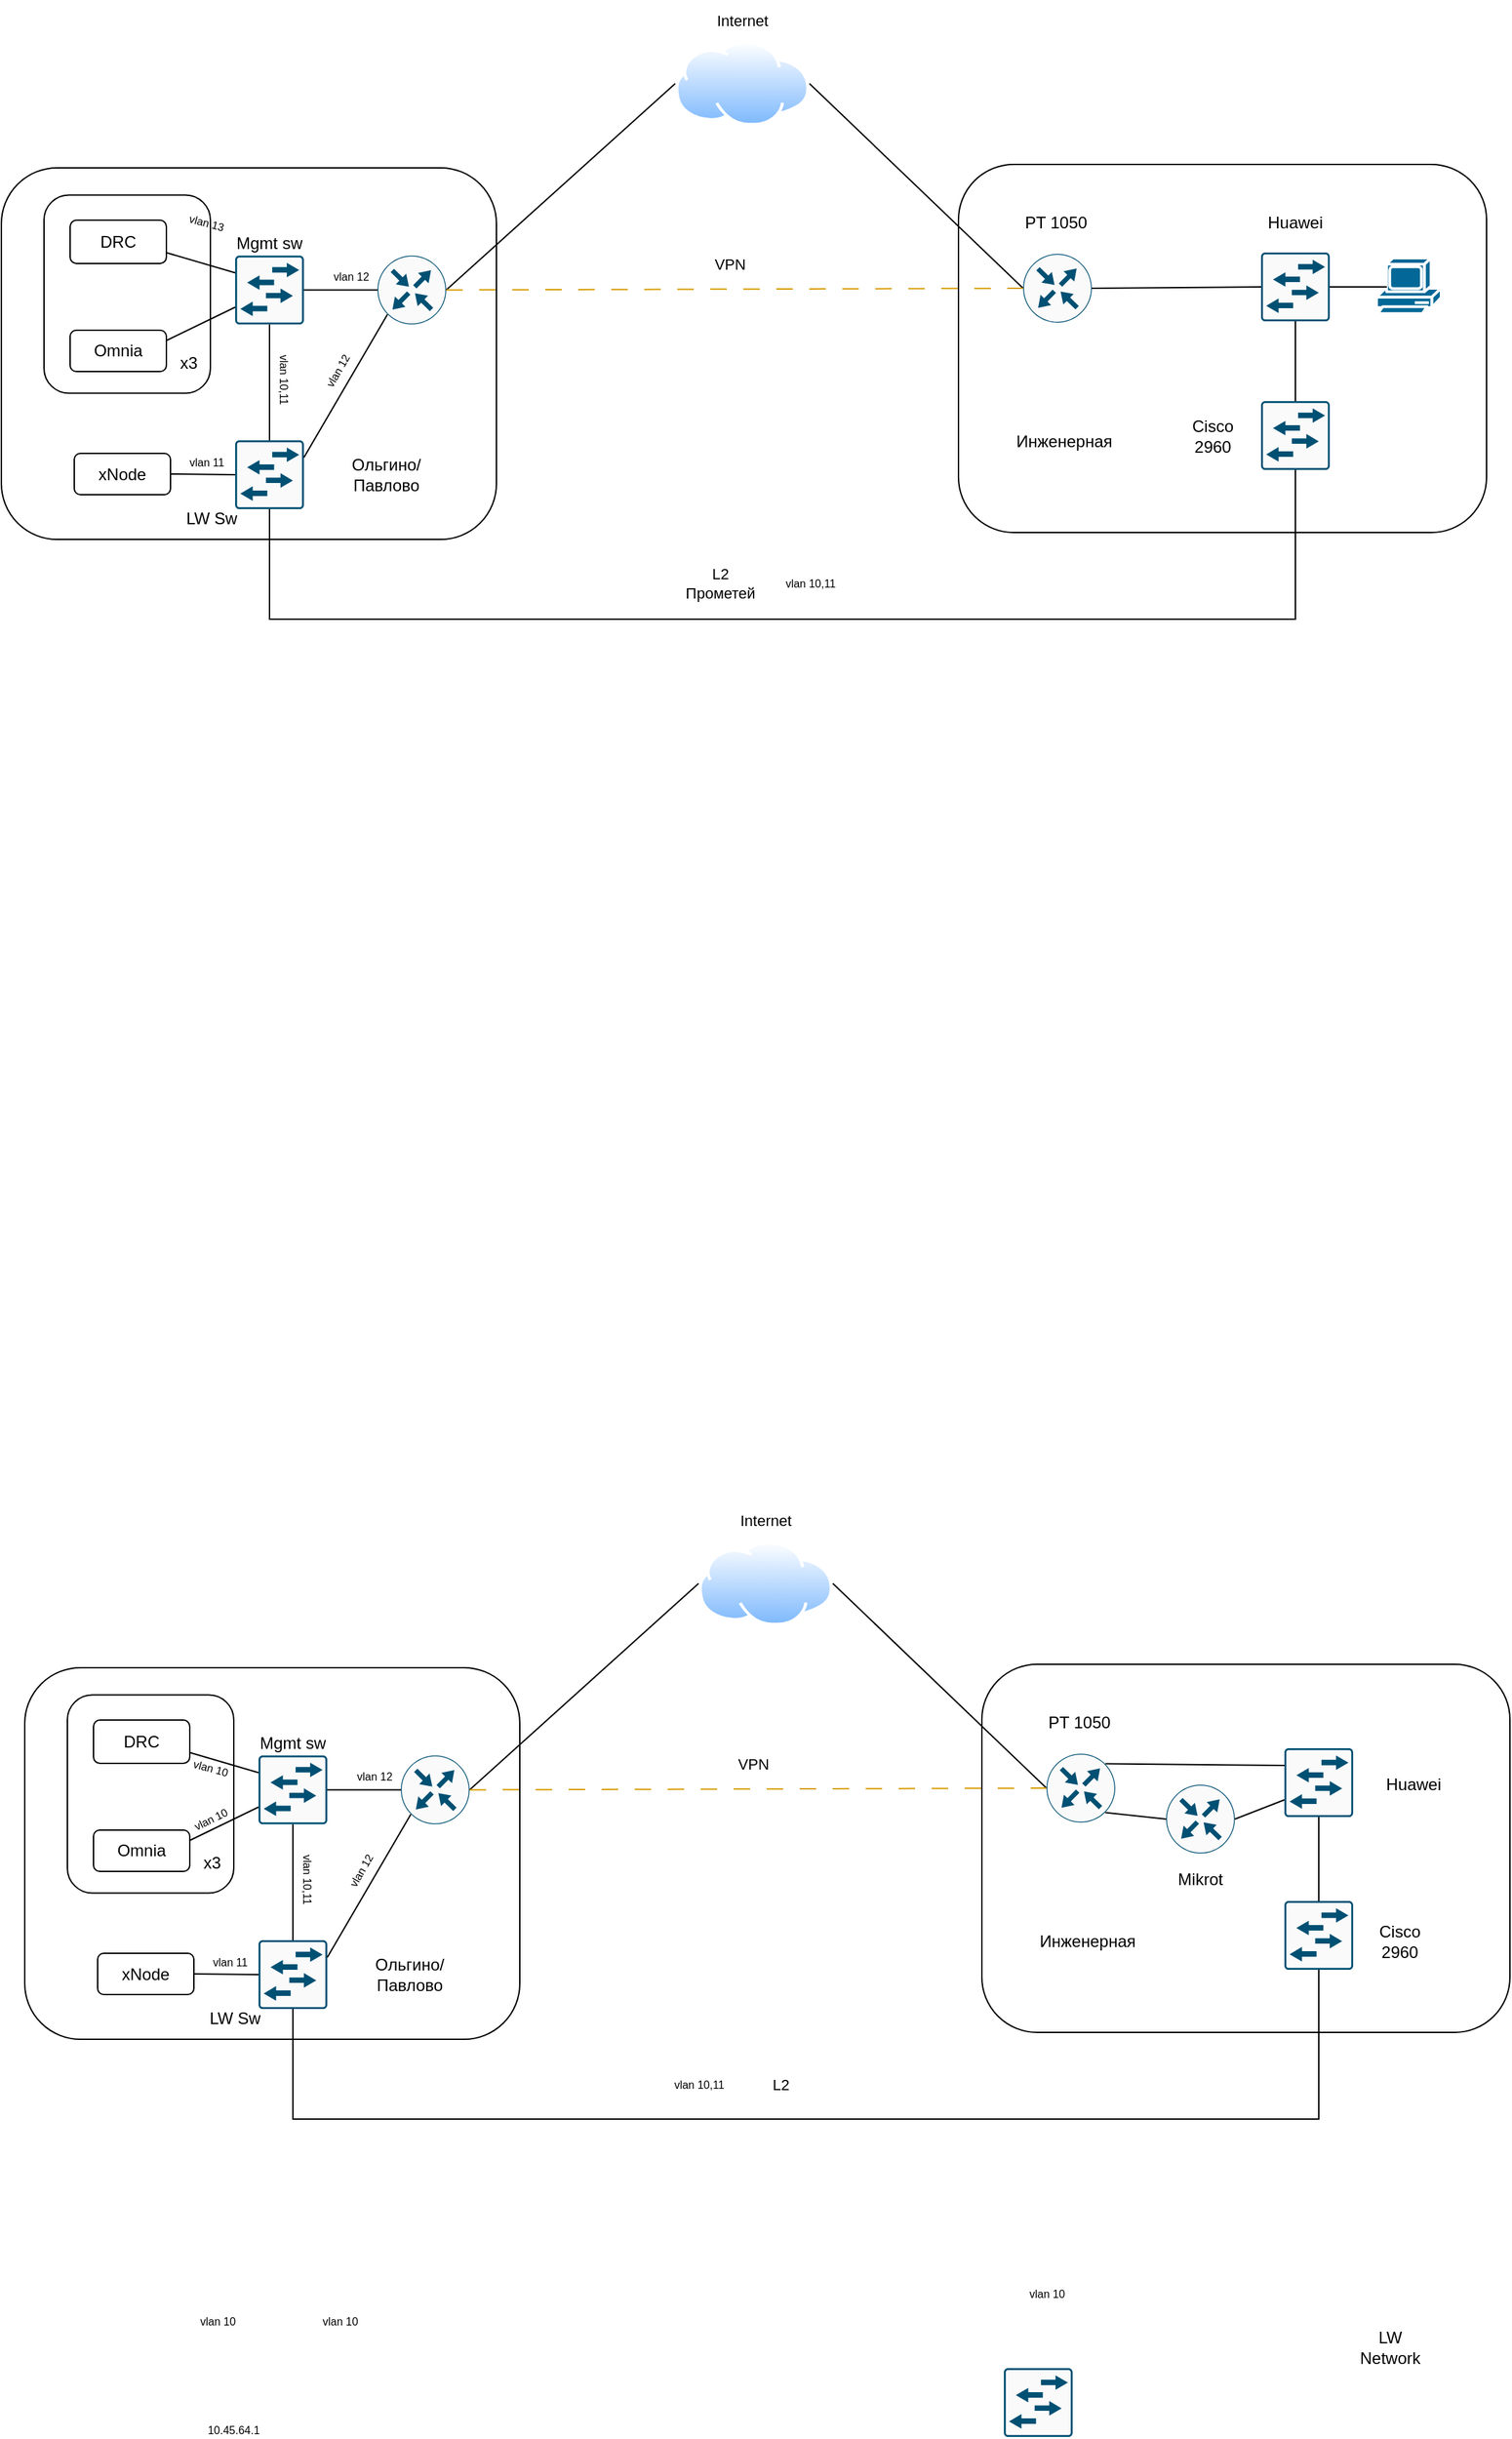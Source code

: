 <mxfile version="28.1.0" pages="2">
  <diagram name="Страница — 1" id="BDMmKNMVQ6On5iuS-EOb">
    <mxGraphModel dx="1722" dy="954" grid="1" gridSize="10" guides="1" tooltips="1" connect="1" arrows="1" fold="1" page="1" pageScale="1" pageWidth="827" pageHeight="1169" math="0" shadow="0">
      <root>
        <mxCell id="0" />
        <mxCell id="1" parent="0" />
        <mxCell id="mi2LoP6UA7UgKNXL9F8Z-22" value="" style="rounded=1;whiteSpace=wrap;html=1;" parent="1" vertex="1">
          <mxGeometry x="90" y="162" width="360" height="270" as="geometry" />
        </mxCell>
        <mxCell id="mi2LoP6UA7UgKNXL9F8Z-13" value="" style="rounded=1;whiteSpace=wrap;html=1;" parent="1" vertex="1">
          <mxGeometry x="121" y="181.75" width="121" height="144" as="geometry" />
        </mxCell>
        <mxCell id="mi2LoP6UA7UgKNXL9F8Z-1" value="" style="sketch=0;points=[[0.5,0,0],[1,0.5,0],[0.5,1,0],[0,0.5,0],[0.145,0.145,0],[0.856,0.145,0],[0.855,0.856,0],[0.145,0.855,0]];verticalLabelPosition=bottom;html=1;verticalAlign=top;aspect=fixed;align=center;pointerEvents=1;shape=mxgraph.cisco19.rect;prIcon=router;fillColor=#FAFAFA;strokeColor=#005073;" parent="1" vertex="1">
          <mxGeometry x="363.5" y="225.75" width="50" height="50" as="geometry" />
        </mxCell>
        <mxCell id="mi2LoP6UA7UgKNXL9F8Z-2" value="" style="sketch=0;points=[[0.015,0.015,0],[0.985,0.015,0],[0.985,0.985,0],[0.015,0.985,0],[0.25,0,0],[0.5,0,0],[0.75,0,0],[1,0.25,0],[1,0.5,0],[1,0.75,0],[0.75,1,0],[0.5,1,0],[0.25,1,0],[0,0.75,0],[0,0.5,0],[0,0.25,0]];verticalLabelPosition=bottom;html=1;verticalAlign=top;aspect=fixed;align=center;pointerEvents=1;shape=mxgraph.cisco19.rect;prIcon=l2_switch;fillColor=#FAFAFA;strokeColor=#005073;" parent="1" vertex="1">
          <mxGeometry x="260" y="225.75" width="50" height="50" as="geometry" />
        </mxCell>
        <mxCell id="zOpcifuRZLlFhmDD1lPK-43" style="edgeStyle=none;shape=connector;rounded=0;orthogonalLoop=1;jettySize=auto;html=1;exitX=0.5;exitY=0;exitDx=0;exitDy=0;exitPerimeter=0;strokeColor=default;align=center;verticalAlign=middle;fontFamily=Helvetica;fontSize=11;fontColor=default;labelBackgroundColor=default;endArrow=none;endFill=0;" edge="1" parent="1" source="mi2LoP6UA7UgKNXL9F8Z-3" target="mi2LoP6UA7UgKNXL9F8Z-2">
          <mxGeometry relative="1" as="geometry" />
        </mxCell>
        <mxCell id="mi2LoP6UA7UgKNXL9F8Z-3" value="" style="sketch=0;points=[[0.015,0.015,0],[0.985,0.015,0],[0.985,0.985,0],[0.015,0.985,0],[0.25,0,0],[0.5,0,0],[0.75,0,0],[1,0.25,0],[1,0.5,0],[1,0.75,0],[0.75,1,0],[0.5,1,0],[0.25,1,0],[0,0.75,0],[0,0.5,0],[0,0.25,0]];verticalLabelPosition=bottom;html=1;verticalAlign=top;aspect=fixed;align=center;pointerEvents=1;shape=mxgraph.cisco19.rect;prIcon=l2_switch;fillColor=#FAFAFA;strokeColor=#005073;" parent="1" vertex="1">
          <mxGeometry x="260" y="360" width="50" height="50" as="geometry" />
        </mxCell>
        <mxCell id="mi2LoP6UA7UgKNXL9F8Z-4" value="DRC" style="rounded=1;whiteSpace=wrap;html=1;" parent="1" vertex="1">
          <mxGeometry x="140" y="200" width="70" height="31.5" as="geometry" />
        </mxCell>
        <mxCell id="mi2LoP6UA7UgKNXL9F8Z-5" value="Omnia" style="rounded=1;whiteSpace=wrap;html=1;" parent="1" vertex="1">
          <mxGeometry x="140" y="280" width="70" height="30" as="geometry" />
        </mxCell>
        <mxCell id="mi2LoP6UA7UgKNXL9F8Z-6" value="" style="image;aspect=fixed;perimeter=ellipsePerimeter;html=1;align=center;shadow=0;dashed=0;spacingTop=3;image=img/lib/active_directory/internet_cloud.svg;" parent="1" vertex="1">
          <mxGeometry x="580" y="70" width="97.62" height="61.5" as="geometry" />
        </mxCell>
        <mxCell id="mi2LoP6UA7UgKNXL9F8Z-7" value="" style="endArrow=none;html=1;rounded=0;entryX=0;entryY=0.5;entryDx=0;entryDy=0;exitX=1;exitY=0.5;exitDx=0;exitDy=0;exitPerimeter=0;" parent="1" source="mi2LoP6UA7UgKNXL9F8Z-1" target="mi2LoP6UA7UgKNXL9F8Z-6" edge="1">
          <mxGeometry width="50" height="50" relative="1" as="geometry">
            <mxPoint x="500" y="505.75" as="sourcePoint" />
            <mxPoint x="550" y="455.75" as="targetPoint" />
          </mxGeometry>
        </mxCell>
        <mxCell id="mi2LoP6UA7UgKNXL9F8Z-8" value="" style="endArrow=none;html=1;rounded=0;entryX=0;entryY=0.5;entryDx=0;entryDy=0;entryPerimeter=0;exitX=1;exitY=0.5;exitDx=0;exitDy=0;exitPerimeter=0;" parent="1" source="mi2LoP6UA7UgKNXL9F8Z-2" target="mi2LoP6UA7UgKNXL9F8Z-1" edge="1">
          <mxGeometry width="50" height="50" relative="1" as="geometry">
            <mxPoint x="500" y="505.75" as="sourcePoint" />
            <mxPoint x="550" y="455.75" as="targetPoint" />
          </mxGeometry>
        </mxCell>
        <mxCell id="mi2LoP6UA7UgKNXL9F8Z-9" value="" style="endArrow=none;html=1;rounded=0;entryX=0;entryY=0.25;entryDx=0;entryDy=0;exitX=1;exitY=0.75;exitDx=0;exitDy=0;entryPerimeter=0;" parent="1" source="mi2LoP6UA7UgKNXL9F8Z-4" target="mi2LoP6UA7UgKNXL9F8Z-2" edge="1">
          <mxGeometry width="50" height="50" relative="1" as="geometry">
            <mxPoint x="230" y="210" as="sourcePoint" />
            <mxPoint x="280" y="160" as="targetPoint" />
          </mxGeometry>
        </mxCell>
        <mxCell id="mi2LoP6UA7UgKNXL9F8Z-11" value="" style="endArrow=none;html=1;rounded=0;entryX=0;entryY=0.75;entryDx=0;entryDy=0;entryPerimeter=0;exitX=1;exitY=0.25;exitDx=0;exitDy=0;" parent="1" source="mi2LoP6UA7UgKNXL9F8Z-5" target="mi2LoP6UA7UgKNXL9F8Z-2" edge="1">
          <mxGeometry width="50" height="50" relative="1" as="geometry">
            <mxPoint x="500" y="500" as="sourcePoint" />
            <mxPoint x="550" y="450" as="targetPoint" />
          </mxGeometry>
        </mxCell>
        <mxCell id="mi2LoP6UA7UgKNXL9F8Z-17" value="x3&amp;nbsp;" style="text;html=1;align=center;verticalAlign=middle;whiteSpace=wrap;rounded=0;" parent="1" vertex="1">
          <mxGeometry x="213" y="294" width="30" height="20" as="geometry" />
        </mxCell>
        <mxCell id="mi2LoP6UA7UgKNXL9F8Z-23" value="Ольгино/Павлово" style="text;html=1;align=center;verticalAlign=middle;whiteSpace=wrap;rounded=0;" parent="1" vertex="1">
          <mxGeometry x="340" y="370" width="60" height="30" as="geometry" />
        </mxCell>
        <mxCell id="mi2LoP6UA7UgKNXL9F8Z-25" value="" style="endArrow=none;html=1;rounded=0;entryX=0.145;entryY=0.855;entryDx=0;entryDy=0;entryPerimeter=0;exitX=1;exitY=0.25;exitDx=0;exitDy=0;exitPerimeter=0;" parent="1" source="mi2LoP6UA7UgKNXL9F8Z-3" target="mi2LoP6UA7UgKNXL9F8Z-1" edge="1">
          <mxGeometry width="50" height="50" relative="1" as="geometry">
            <mxPoint x="500" y="500" as="sourcePoint" />
            <mxPoint x="550" y="450" as="targetPoint" />
          </mxGeometry>
        </mxCell>
        <mxCell id="r_oCkX5TxFoIq2fEUVdQ-1" value="xNode" style="rounded=1;whiteSpace=wrap;html=1;" parent="1" vertex="1">
          <mxGeometry x="143" y="369.5" width="70" height="30" as="geometry" />
        </mxCell>
        <mxCell id="r_oCkX5TxFoIq2fEUVdQ-4" value="LW Sw" style="text;html=1;align=center;verticalAlign=middle;whiteSpace=wrap;rounded=0;" parent="1" vertex="1">
          <mxGeometry x="213" y="402" width="60" height="30" as="geometry" />
        </mxCell>
        <mxCell id="r_oCkX5TxFoIq2fEUVdQ-6" value="vlan 10" style="text;html=1;align=center;verticalAlign=middle;whiteSpace=wrap;rounded=0;fontSize=8;" parent="1" vertex="1">
          <mxGeometry x="307" y="1711" width="59" height="31" as="geometry" />
        </mxCell>
        <mxCell id="r_oCkX5TxFoIq2fEUVdQ-8" value="Mgmt sw" style="text;html=1;align=center;verticalAlign=middle;whiteSpace=wrap;rounded=0;" parent="1" vertex="1">
          <mxGeometry x="255" y="202" width="60" height="30" as="geometry" />
        </mxCell>
        <mxCell id="r_oCkX5TxFoIq2fEUVdQ-23" value="vlan 13" style="text;html=1;align=center;verticalAlign=middle;whiteSpace=wrap;rounded=0;rotation=15;fontSize=8;" parent="1" vertex="1">
          <mxGeometry x="210" y="186" width="59" height="31" as="geometry" />
        </mxCell>
        <mxCell id="r_oCkX5TxFoIq2fEUVdQ-24" value="vlan 11" style="text;html=1;align=center;verticalAlign=middle;whiteSpace=wrap;rounded=0;rotation=0;fontSize=8;" parent="1" vertex="1">
          <mxGeometry x="210" y="360" width="59" height="31" as="geometry" />
        </mxCell>
        <mxCell id="aPvA6KCsu7QWTcUDqFiw-14" value="vlan 10" style="text;html=1;align=center;verticalAlign=middle;whiteSpace=wrap;rounded=0;fontSize=8;" parent="1" vertex="1">
          <mxGeometry x="218" y="1711" width="59" height="31" as="geometry" />
        </mxCell>
        <mxCell id="zOpcifuRZLlFhmDD1lPK-2" value="" style="rounded=1;whiteSpace=wrap;html=1;" vertex="1" parent="1">
          <mxGeometry x="786" y="159.5" width="384" height="267.5" as="geometry" />
        </mxCell>
        <mxCell id="zOpcifuRZLlFhmDD1lPK-4" value="" style="sketch=0;points=[[0.015,0.015,0],[0.985,0.015,0],[0.985,0.985,0],[0.015,0.985,0],[0.25,0,0],[0.5,0,0],[0.75,0,0],[1,0.25,0],[1,0.5,0],[1,0.75,0],[0.75,1,0],[0.5,1,0],[0.25,1,0],[0,0.75,0],[0,0.5,0],[0,0.25,0]];verticalLabelPosition=bottom;html=1;verticalAlign=top;aspect=fixed;align=center;pointerEvents=1;shape=mxgraph.cisco19.rect;prIcon=l2_switch;fillColor=#FAFAFA;strokeColor=#005073;" vertex="1" parent="1">
          <mxGeometry x="819" y="1761" width="50" height="50" as="geometry" />
        </mxCell>
        <mxCell id="zOpcifuRZLlFhmDD1lPK-5" value="Инженерная" style="text;html=1;align=center;verticalAlign=middle;whiteSpace=wrap;rounded=0;" vertex="1" parent="1">
          <mxGeometry x="833" y="345.5" width="60" height="30" as="geometry" />
        </mxCell>
        <mxCell id="zOpcifuRZLlFhmDD1lPK-39" style="edgeStyle=none;shape=connector;rounded=0;orthogonalLoop=1;jettySize=auto;html=1;exitX=0;exitY=0.5;exitDx=0;exitDy=0;exitPerimeter=0;entryX=1;entryY=0.5;entryDx=0;entryDy=0;strokeColor=default;align=center;verticalAlign=middle;fontFamily=Helvetica;fontSize=11;fontColor=default;labelBackgroundColor=default;endArrow=none;endFill=0;" edge="1" parent="1" source="zOpcifuRZLlFhmDD1lPK-6" target="mi2LoP6UA7UgKNXL9F8Z-6">
          <mxGeometry relative="1" as="geometry" />
        </mxCell>
        <mxCell id="zOpcifuRZLlFhmDD1lPK-6" value="" style="sketch=0;points=[[0.5,0,0],[1,0.5,0],[0.5,1,0],[0,0.5,0],[0.145,0.145,0],[0.856,0.145,0],[0.855,0.856,0],[0.145,0.855,0]];verticalLabelPosition=bottom;html=1;verticalAlign=top;aspect=fixed;align=center;pointerEvents=1;shape=mxgraph.cisco19.rect;prIcon=router;fillColor=#FAFAFA;strokeColor=#005073;" vertex="1" parent="1">
          <mxGeometry x="833" y="224.5" width="50" height="50" as="geometry" />
        </mxCell>
        <mxCell id="zOpcifuRZLlFhmDD1lPK-10" value="&lt;font style=&quot;font-size: 8px;&quot;&gt;vlan 10&lt;/font&gt;" style="text;html=1;align=center;verticalAlign=middle;whiteSpace=wrap;rounded=0;" vertex="1" parent="1">
          <mxGeometry x="821" y="1690" width="59" height="31" as="geometry" />
        </mxCell>
        <mxCell id="zOpcifuRZLlFhmDD1lPK-12" value="Cisco 2960" style="text;html=1;align=center;verticalAlign=middle;whiteSpace=wrap;rounded=0;" vertex="1" parent="1">
          <mxGeometry x="941" y="341.5" width="60" height="30" as="geometry" />
        </mxCell>
        <mxCell id="zOpcifuRZLlFhmDD1lPK-13" value="LW Network" style="text;html=1;align=center;verticalAlign=middle;whiteSpace=wrap;rounded=0;" vertex="1" parent="1">
          <mxGeometry x="1070" y="1731" width="60" height="30" as="geometry" />
        </mxCell>
        <mxCell id="zOpcifuRZLlFhmDD1lPK-15" value="PT 1050" style="text;html=1;align=center;verticalAlign=middle;whiteSpace=wrap;rounded=0;" vertex="1" parent="1">
          <mxGeometry x="827" y="187" width="60" height="30" as="geometry" />
        </mxCell>
        <mxCell id="zOpcifuRZLlFhmDD1lPK-16" value="" style="sketch=0;points=[[0.015,0.015,0],[0.985,0.015,0],[0.985,0.985,0],[0.015,0.985,0],[0.25,0,0],[0.5,0,0],[0.75,0,0],[1,0.25,0],[1,0.5,0],[1,0.75,0],[0.75,1,0],[0.5,1,0],[0.25,1,0],[0,0.75,0],[0,0.5,0],[0,0.25,0]];verticalLabelPosition=bottom;html=1;verticalAlign=top;aspect=fixed;align=center;pointerEvents=1;shape=mxgraph.cisco19.rect;prIcon=l2_switch;fillColor=#FAFAFA;strokeColor=#005073;" vertex="1" parent="1">
          <mxGeometry x="1006" y="223.5" width="50" height="50" as="geometry" />
        </mxCell>
        <mxCell id="zOpcifuRZLlFhmDD1lPK-21" value="Hu&lt;span style=&quot;background-color: transparent; color: light-dark(rgb(0, 0, 0), rgb(255, 255, 255));&quot;&gt;awei&lt;/span&gt;" style="text;html=1;align=center;verticalAlign=middle;whiteSpace=wrap;rounded=0;" vertex="1" parent="1">
          <mxGeometry x="1001" y="187" width="60" height="30" as="geometry" />
        </mxCell>
        <mxCell id="zOpcifuRZLlFhmDD1lPK-26" value="" style="sketch=0;points=[[0.015,0.015,0],[0.985,0.015,0],[0.985,0.985,0],[0.015,0.985,0],[0.25,0,0],[0.5,0,0],[0.75,0,0],[1,0.25,0],[1,0.5,0],[1,0.75,0],[0.75,1,0],[0.5,1,0],[0.25,1,0],[0,0.75,0],[0,0.5,0],[0,0.25,0]];verticalLabelPosition=bottom;html=1;verticalAlign=top;aspect=fixed;align=center;pointerEvents=1;shape=mxgraph.cisco19.rect;prIcon=l2_switch;fillColor=#FAFAFA;strokeColor=#005073;" vertex="1" parent="1">
          <mxGeometry x="1006" y="331.5" width="50" height="50" as="geometry" />
        </mxCell>
        <mxCell id="zOpcifuRZLlFhmDD1lPK-38" style="edgeStyle=orthogonalEdgeStyle;shape=connector;rounded=0;orthogonalLoop=1;jettySize=auto;html=1;exitX=0.5;exitY=1;exitDx=0;exitDy=0;exitPerimeter=0;entryX=0.5;entryY=1;entryDx=0;entryDy=0;entryPerimeter=0;strokeColor=default;align=center;verticalAlign=middle;fontFamily=Helvetica;fontSize=11;fontColor=default;labelBackgroundColor=default;endArrow=none;endFill=0;" edge="1" parent="1" source="mi2LoP6UA7UgKNXL9F8Z-3" target="zOpcifuRZLlFhmDD1lPK-26">
          <mxGeometry relative="1" as="geometry">
            <Array as="points">
              <mxPoint x="285" y="490" />
              <mxPoint x="1031" y="490" />
            </Array>
          </mxGeometry>
        </mxCell>
        <mxCell id="zOpcifuRZLlFhmDD1lPK-42" style="edgeStyle=none;shape=connector;rounded=0;orthogonalLoop=1;jettySize=auto;html=1;exitX=1;exitY=0.5;exitDx=0;exitDy=0;entryX=0;entryY=0.5;entryDx=0;entryDy=0;entryPerimeter=0;strokeColor=default;align=center;verticalAlign=middle;fontFamily=Helvetica;fontSize=11;fontColor=default;labelBackgroundColor=default;endArrow=none;endFill=0;" edge="1" parent="1" source="r_oCkX5TxFoIq2fEUVdQ-1" target="mi2LoP6UA7UgKNXL9F8Z-3">
          <mxGeometry relative="1" as="geometry" />
        </mxCell>
        <mxCell id="zOpcifuRZLlFhmDD1lPK-44" style="edgeStyle=none;shape=connector;rounded=0;orthogonalLoop=1;jettySize=auto;html=1;exitX=1;exitY=0.5;exitDx=0;exitDy=0;exitPerimeter=0;entryX=0;entryY=0.5;entryDx=0;entryDy=0;entryPerimeter=0;strokeColor=#d79b00;align=center;verticalAlign=middle;fontFamily=Helvetica;fontSize=11;fontColor=default;labelBackgroundColor=default;endArrow=none;endFill=0;fillColor=#ffe6cc;dashed=1;dashPattern=12 12;" edge="1" parent="1" source="mi2LoP6UA7UgKNXL9F8Z-1" target="zOpcifuRZLlFhmDD1lPK-6">
          <mxGeometry relative="1" as="geometry" />
        </mxCell>
        <mxCell id="zOpcifuRZLlFhmDD1lPK-45" value="VPN" style="text;html=1;align=center;verticalAlign=middle;whiteSpace=wrap;rounded=0;fontFamily=Helvetica;fontSize=11;fontColor=default;labelBackgroundColor=default;" vertex="1" parent="1">
          <mxGeometry x="590" y="217" width="60" height="30" as="geometry" />
        </mxCell>
        <mxCell id="zOpcifuRZLlFhmDD1lPK-46" value="Internet" style="text;html=1;align=center;verticalAlign=middle;whiteSpace=wrap;rounded=0;fontFamily=Helvetica;fontSize=11;fontColor=default;labelBackgroundColor=default;" vertex="1" parent="1">
          <mxGeometry x="598.81" y="40" width="60" height="30" as="geometry" />
        </mxCell>
        <mxCell id="zOpcifuRZLlFhmDD1lPK-47" value="L2 Прометей" style="text;html=1;align=center;verticalAlign=middle;whiteSpace=wrap;rounded=0;fontFamily=Helvetica;fontSize=11;fontColor=default;labelBackgroundColor=default;" vertex="1" parent="1">
          <mxGeometry x="583.21" y="449" width="60" height="30" as="geometry" />
        </mxCell>
        <mxCell id="zOpcifuRZLlFhmDD1lPK-49" style="edgeStyle=none;shape=connector;rounded=0;orthogonalLoop=1;jettySize=auto;html=1;exitX=1;exitY=0.5;exitDx=0;exitDy=0;exitPerimeter=0;entryX=0;entryY=0.5;entryDx=0;entryDy=0;entryPerimeter=0;strokeColor=default;align=center;verticalAlign=middle;fontFamily=Helvetica;fontSize=11;fontColor=default;labelBackgroundColor=default;endArrow=none;endFill=0;" edge="1" parent="1" source="zOpcifuRZLlFhmDD1lPK-6" target="zOpcifuRZLlFhmDD1lPK-16">
          <mxGeometry relative="1" as="geometry" />
        </mxCell>
        <mxCell id="zOpcifuRZLlFhmDD1lPK-52" style="edgeStyle=none;shape=connector;rounded=0;orthogonalLoop=1;jettySize=auto;html=1;exitX=0.5;exitY=1;exitDx=0;exitDy=0;exitPerimeter=0;entryX=0.5;entryY=0;entryDx=0;entryDy=0;entryPerimeter=0;strokeColor=default;align=center;verticalAlign=middle;fontFamily=Helvetica;fontSize=11;fontColor=default;labelBackgroundColor=default;endArrow=none;endFill=0;" edge="1" parent="1" source="zOpcifuRZLlFhmDD1lPK-16" target="zOpcifuRZLlFhmDD1lPK-26">
          <mxGeometry relative="1" as="geometry" />
        </mxCell>
        <mxCell id="zOpcifuRZLlFhmDD1lPK-53" value="vlan 10,11" style="text;html=1;align=center;verticalAlign=middle;whiteSpace=wrap;rounded=0;rotation=90;fontSize=8;" vertex="1" parent="1">
          <mxGeometry x="266" y="300.5" width="59" height="31" as="geometry" />
        </mxCell>
        <mxCell id="zOpcifuRZLlFhmDD1lPK-54" value="10.45.64.1" style="text;html=1;align=center;verticalAlign=middle;whiteSpace=wrap;rounded=0;fontSize=8;" vertex="1" parent="1">
          <mxGeometry x="239" y="1801" width="40" height="10" as="geometry" />
        </mxCell>
        <mxCell id="zOpcifuRZLlFhmDD1lPK-55" value="vlan&amp;nbsp;&lt;span style=&quot;background-color: transparent; color: light-dark(rgb(0, 0, 0), rgb(255, 255, 255));&quot;&gt;12&lt;/span&gt;" style="text;html=1;align=center;verticalAlign=middle;whiteSpace=wrap;rounded=0;rotation=0;fontSize=8;" vertex="1" parent="1">
          <mxGeometry x="315" y="225.75" width="59" height="31" as="geometry" />
        </mxCell>
        <mxCell id="zOpcifuRZLlFhmDD1lPK-56" value="vlan&amp;nbsp;&lt;span style=&quot;background-color: transparent; color: light-dark(rgb(0, 0, 0), rgb(255, 255, 255));&quot;&gt;12&lt;/span&gt;" style="text;html=1;align=center;verticalAlign=middle;whiteSpace=wrap;rounded=0;rotation=-60;fontSize=8;" vertex="1" parent="1">
          <mxGeometry x="304.5" y="294" width="59" height="31" as="geometry" />
        </mxCell>
        <mxCell id="zOpcifuRZLlFhmDD1lPK-57" value="" style="rounded=1;whiteSpace=wrap;html=1;" vertex="1" parent="1">
          <mxGeometry x="107" y="1252" width="360" height="270" as="geometry" />
        </mxCell>
        <mxCell id="zOpcifuRZLlFhmDD1lPK-58" value="" style="rounded=1;whiteSpace=wrap;html=1;" vertex="1" parent="1">
          <mxGeometry x="138" y="1271.75" width="121" height="144" as="geometry" />
        </mxCell>
        <mxCell id="zOpcifuRZLlFhmDD1lPK-59" value="" style="sketch=0;points=[[0.5,0,0],[1,0.5,0],[0.5,1,0],[0,0.5,0],[0.145,0.145,0],[0.856,0.145,0],[0.855,0.856,0],[0.145,0.855,0]];verticalLabelPosition=bottom;html=1;verticalAlign=top;aspect=fixed;align=center;pointerEvents=1;shape=mxgraph.cisco19.rect;prIcon=router;fillColor=#FAFAFA;strokeColor=#005073;" vertex="1" parent="1">
          <mxGeometry x="380.5" y="1315.75" width="50" height="50" as="geometry" />
        </mxCell>
        <mxCell id="zOpcifuRZLlFhmDD1lPK-60" value="" style="sketch=0;points=[[0.015,0.015,0],[0.985,0.015,0],[0.985,0.985,0],[0.015,0.985,0],[0.25,0,0],[0.5,0,0],[0.75,0,0],[1,0.25,0],[1,0.5,0],[1,0.75,0],[0.75,1,0],[0.5,1,0],[0.25,1,0],[0,0.75,0],[0,0.5,0],[0,0.25,0]];verticalLabelPosition=bottom;html=1;verticalAlign=top;aspect=fixed;align=center;pointerEvents=1;shape=mxgraph.cisco19.rect;prIcon=l2_switch;fillColor=#FAFAFA;strokeColor=#005073;" vertex="1" parent="1">
          <mxGeometry x="277" y="1315.75" width="50" height="50" as="geometry" />
        </mxCell>
        <mxCell id="zOpcifuRZLlFhmDD1lPK-61" style="edgeStyle=none;shape=connector;rounded=0;orthogonalLoop=1;jettySize=auto;html=1;exitX=0.5;exitY=0;exitDx=0;exitDy=0;exitPerimeter=0;strokeColor=default;align=center;verticalAlign=middle;fontFamily=Helvetica;fontSize=11;fontColor=default;labelBackgroundColor=default;endArrow=none;endFill=0;" edge="1" parent="1" source="zOpcifuRZLlFhmDD1lPK-62" target="zOpcifuRZLlFhmDD1lPK-60">
          <mxGeometry relative="1" as="geometry" />
        </mxCell>
        <mxCell id="zOpcifuRZLlFhmDD1lPK-62" value="" style="sketch=0;points=[[0.015,0.015,0],[0.985,0.015,0],[0.985,0.985,0],[0.015,0.985,0],[0.25,0,0],[0.5,0,0],[0.75,0,0],[1,0.25,0],[1,0.5,0],[1,0.75,0],[0.75,1,0],[0.5,1,0],[0.25,1,0],[0,0.75,0],[0,0.5,0],[0,0.25,0]];verticalLabelPosition=bottom;html=1;verticalAlign=top;aspect=fixed;align=center;pointerEvents=1;shape=mxgraph.cisco19.rect;prIcon=l2_switch;fillColor=#FAFAFA;strokeColor=#005073;" vertex="1" parent="1">
          <mxGeometry x="277" y="1450" width="50" height="50" as="geometry" />
        </mxCell>
        <mxCell id="zOpcifuRZLlFhmDD1lPK-63" value="DRC" style="rounded=1;whiteSpace=wrap;html=1;" vertex="1" parent="1">
          <mxGeometry x="157" y="1290" width="70" height="31.5" as="geometry" />
        </mxCell>
        <mxCell id="zOpcifuRZLlFhmDD1lPK-64" value="Omnia" style="rounded=1;whiteSpace=wrap;html=1;" vertex="1" parent="1">
          <mxGeometry x="157" y="1370" width="70" height="30" as="geometry" />
        </mxCell>
        <mxCell id="zOpcifuRZLlFhmDD1lPK-65" value="" style="image;aspect=fixed;perimeter=ellipsePerimeter;html=1;align=center;shadow=0;dashed=0;spacingTop=3;image=img/lib/active_directory/internet_cloud.svg;" vertex="1" parent="1">
          <mxGeometry x="597" y="1160" width="97.62" height="61.5" as="geometry" />
        </mxCell>
        <mxCell id="zOpcifuRZLlFhmDD1lPK-66" value="" style="endArrow=none;html=1;rounded=0;entryX=0;entryY=0.5;entryDx=0;entryDy=0;exitX=1;exitY=0.5;exitDx=0;exitDy=0;exitPerimeter=0;" edge="1" parent="1" source="zOpcifuRZLlFhmDD1lPK-59" target="zOpcifuRZLlFhmDD1lPK-65">
          <mxGeometry width="50" height="50" relative="1" as="geometry">
            <mxPoint x="517" y="1595.75" as="sourcePoint" />
            <mxPoint x="567" y="1545.75" as="targetPoint" />
          </mxGeometry>
        </mxCell>
        <mxCell id="zOpcifuRZLlFhmDD1lPK-67" value="" style="endArrow=none;html=1;rounded=0;entryX=0;entryY=0.5;entryDx=0;entryDy=0;entryPerimeter=0;exitX=1;exitY=0.5;exitDx=0;exitDy=0;exitPerimeter=0;" edge="1" parent="1" source="zOpcifuRZLlFhmDD1lPK-60" target="zOpcifuRZLlFhmDD1lPK-59">
          <mxGeometry width="50" height="50" relative="1" as="geometry">
            <mxPoint x="517" y="1595.75" as="sourcePoint" />
            <mxPoint x="567" y="1545.75" as="targetPoint" />
          </mxGeometry>
        </mxCell>
        <mxCell id="zOpcifuRZLlFhmDD1lPK-68" value="" style="endArrow=none;html=1;rounded=0;entryX=0;entryY=0.25;entryDx=0;entryDy=0;entryPerimeter=0;exitX=1;exitY=0.75;exitDx=0;exitDy=0;" edge="1" parent="1" source="zOpcifuRZLlFhmDD1lPK-63" target="zOpcifuRZLlFhmDD1lPK-60">
          <mxGeometry width="50" height="50" relative="1" as="geometry">
            <mxPoint x="247" y="1300" as="sourcePoint" />
            <mxPoint x="297" y="1250" as="targetPoint" />
          </mxGeometry>
        </mxCell>
        <mxCell id="zOpcifuRZLlFhmDD1lPK-69" value="" style="endArrow=none;html=1;rounded=0;entryX=0;entryY=0.75;entryDx=0;entryDy=0;entryPerimeter=0;exitX=1;exitY=0.25;exitDx=0;exitDy=0;" edge="1" parent="1" source="zOpcifuRZLlFhmDD1lPK-64" target="zOpcifuRZLlFhmDD1lPK-60">
          <mxGeometry width="50" height="50" relative="1" as="geometry">
            <mxPoint x="517" y="1590" as="sourcePoint" />
            <mxPoint x="567" y="1540" as="targetPoint" />
          </mxGeometry>
        </mxCell>
        <mxCell id="zOpcifuRZLlFhmDD1lPK-70" value="x3&amp;nbsp;" style="text;html=1;align=center;verticalAlign=middle;whiteSpace=wrap;rounded=0;" vertex="1" parent="1">
          <mxGeometry x="230" y="1384" width="30" height="20" as="geometry" />
        </mxCell>
        <mxCell id="zOpcifuRZLlFhmDD1lPK-71" value="Ольгино/Павлово" style="text;html=1;align=center;verticalAlign=middle;whiteSpace=wrap;rounded=0;" vertex="1" parent="1">
          <mxGeometry x="357" y="1460" width="60" height="30" as="geometry" />
        </mxCell>
        <mxCell id="zOpcifuRZLlFhmDD1lPK-72" value="" style="endArrow=none;html=1;rounded=0;entryX=0.145;entryY=0.855;entryDx=0;entryDy=0;entryPerimeter=0;exitX=1;exitY=0.25;exitDx=0;exitDy=0;exitPerimeter=0;" edge="1" parent="1" source="zOpcifuRZLlFhmDD1lPK-62" target="zOpcifuRZLlFhmDD1lPK-59">
          <mxGeometry width="50" height="50" relative="1" as="geometry">
            <mxPoint x="517" y="1590" as="sourcePoint" />
            <mxPoint x="567" y="1540" as="targetPoint" />
          </mxGeometry>
        </mxCell>
        <mxCell id="zOpcifuRZLlFhmDD1lPK-73" value="xNode" style="rounded=1;whiteSpace=wrap;html=1;" vertex="1" parent="1">
          <mxGeometry x="160" y="1459.5" width="70" height="30" as="geometry" />
        </mxCell>
        <mxCell id="zOpcifuRZLlFhmDD1lPK-74" value="LW Sw" style="text;html=1;align=center;verticalAlign=middle;whiteSpace=wrap;rounded=0;" vertex="1" parent="1">
          <mxGeometry x="230" y="1492" width="60" height="30" as="geometry" />
        </mxCell>
        <mxCell id="zOpcifuRZLlFhmDD1lPK-75" value="Mgmt sw" style="text;html=1;align=center;verticalAlign=middle;whiteSpace=wrap;rounded=0;" vertex="1" parent="1">
          <mxGeometry x="272" y="1292" width="60" height="30" as="geometry" />
        </mxCell>
        <mxCell id="zOpcifuRZLlFhmDD1lPK-76" value="vlan 10" style="text;html=1;align=center;verticalAlign=middle;whiteSpace=wrap;rounded=0;rotation=334;fontSize=8;" vertex="1" parent="1">
          <mxGeometry x="213" y="1346.75" width="59" height="31" as="geometry" />
        </mxCell>
        <mxCell id="zOpcifuRZLlFhmDD1lPK-77" value="vlan 10" style="text;html=1;align=center;verticalAlign=middle;whiteSpace=wrap;rounded=0;rotation=15;fontSize=8;" vertex="1" parent="1">
          <mxGeometry x="213" y="1309" width="59" height="31" as="geometry" />
        </mxCell>
        <mxCell id="zOpcifuRZLlFhmDD1lPK-78" value="vlan 11" style="text;html=1;align=center;verticalAlign=middle;whiteSpace=wrap;rounded=0;rotation=0;fontSize=8;" vertex="1" parent="1">
          <mxGeometry x="227" y="1450" width="59" height="31" as="geometry" />
        </mxCell>
        <mxCell id="zOpcifuRZLlFhmDD1lPK-79" value="" style="rounded=1;whiteSpace=wrap;html=1;" vertex="1" parent="1">
          <mxGeometry x="803" y="1249.5" width="384" height="267.5" as="geometry" />
        </mxCell>
        <mxCell id="zOpcifuRZLlFhmDD1lPK-80" value="Инженерная" style="text;html=1;align=center;verticalAlign=middle;whiteSpace=wrap;rounded=0;" vertex="1" parent="1">
          <mxGeometry x="850" y="1435.5" width="60" height="30" as="geometry" />
        </mxCell>
        <mxCell id="zOpcifuRZLlFhmDD1lPK-81" style="edgeStyle=none;shape=connector;rounded=0;orthogonalLoop=1;jettySize=auto;html=1;exitX=0;exitY=0.5;exitDx=0;exitDy=0;exitPerimeter=0;entryX=1;entryY=0.5;entryDx=0;entryDy=0;strokeColor=default;align=center;verticalAlign=middle;fontFamily=Helvetica;fontSize=11;fontColor=default;labelBackgroundColor=default;endArrow=none;endFill=0;" edge="1" parent="1" source="zOpcifuRZLlFhmDD1lPK-82" target="zOpcifuRZLlFhmDD1lPK-65">
          <mxGeometry relative="1" as="geometry" />
        </mxCell>
        <mxCell id="zOpcifuRZLlFhmDD1lPK-82" value="" style="sketch=0;points=[[0.5,0,0],[1,0.5,0],[0.5,1,0],[0,0.5,0],[0.145,0.145,0],[0.856,0.145,0],[0.855,0.856,0],[0.145,0.855,0]];verticalLabelPosition=bottom;html=1;verticalAlign=top;aspect=fixed;align=center;pointerEvents=1;shape=mxgraph.cisco19.rect;prIcon=router;fillColor=#FAFAFA;strokeColor=#005073;" vertex="1" parent="1">
          <mxGeometry x="850" y="1314.5" width="50" height="50" as="geometry" />
        </mxCell>
        <mxCell id="zOpcifuRZLlFhmDD1lPK-83" value="Cisco 2960" style="text;html=1;align=center;verticalAlign=middle;whiteSpace=wrap;rounded=0;" vertex="1" parent="1">
          <mxGeometry x="1077" y="1435.5" width="60" height="30" as="geometry" />
        </mxCell>
        <mxCell id="zOpcifuRZLlFhmDD1lPK-84" value="PT 1050" style="text;html=1;align=center;verticalAlign=middle;whiteSpace=wrap;rounded=0;" vertex="1" parent="1">
          <mxGeometry x="844" y="1277" width="60" height="30" as="geometry" />
        </mxCell>
        <mxCell id="zOpcifuRZLlFhmDD1lPK-85" value="" style="sketch=0;points=[[0.015,0.015,0],[0.985,0.015,0],[0.985,0.985,0],[0.015,0.985,0],[0.25,0,0],[0.5,0,0],[0.75,0,0],[1,0.25,0],[1,0.5,0],[1,0.75,0],[0.75,1,0],[0.5,1,0],[0.25,1,0],[0,0.75,0],[0,0.5,0],[0,0.25,0]];verticalLabelPosition=bottom;html=1;verticalAlign=top;aspect=fixed;align=center;pointerEvents=1;shape=mxgraph.cisco19.rect;prIcon=l2_switch;fillColor=#FAFAFA;strokeColor=#005073;" vertex="1" parent="1">
          <mxGeometry x="1023" y="1310.5" width="50" height="50" as="geometry" />
        </mxCell>
        <mxCell id="zOpcifuRZLlFhmDD1lPK-86" value="Hu&lt;span style=&quot;background-color: transparent; color: light-dark(rgb(0, 0, 0), rgb(255, 255, 255));&quot;&gt;awei&lt;/span&gt;" style="text;html=1;align=center;verticalAlign=middle;whiteSpace=wrap;rounded=0;" vertex="1" parent="1">
          <mxGeometry x="1087" y="1321.5" width="60" height="30" as="geometry" />
        </mxCell>
        <mxCell id="zOpcifuRZLlFhmDD1lPK-87" value="" style="sketch=0;points=[[0.5,0,0],[1,0.5,0],[0.5,1,0],[0,0.5,0],[0.145,0.145,0],[0.856,0.145,0],[0.855,0.856,0],[0.145,0.855,0]];verticalLabelPosition=bottom;html=1;verticalAlign=top;aspect=fixed;align=center;pointerEvents=1;shape=mxgraph.cisco19.rect;prIcon=router;fillColor=#FAFAFA;strokeColor=#005073;" vertex="1" parent="1">
          <mxGeometry x="937" y="1337" width="50" height="50" as="geometry" />
        </mxCell>
        <mxCell id="zOpcifuRZLlFhmDD1lPK-88" value="Mikrot" style="text;html=1;align=center;verticalAlign=middle;whiteSpace=wrap;rounded=0;" vertex="1" parent="1">
          <mxGeometry x="932" y="1390.5" width="60" height="30" as="geometry" />
        </mxCell>
        <mxCell id="zOpcifuRZLlFhmDD1lPK-89" value="" style="sketch=0;points=[[0.015,0.015,0],[0.985,0.015,0],[0.985,0.985,0],[0.015,0.985,0],[0.25,0,0],[0.5,0,0],[0.75,0,0],[1,0.25,0],[1,0.5,0],[1,0.75,0],[0.75,1,0],[0.5,1,0],[0.25,1,0],[0,0.75,0],[0,0.5,0],[0,0.25,0]];verticalLabelPosition=bottom;html=1;verticalAlign=top;aspect=fixed;align=center;pointerEvents=1;shape=mxgraph.cisco19.rect;prIcon=l2_switch;fillColor=#FAFAFA;strokeColor=#005073;" vertex="1" parent="1">
          <mxGeometry x="1023" y="1421.5" width="50" height="50" as="geometry" />
        </mxCell>
        <mxCell id="zOpcifuRZLlFhmDD1lPK-90" style="edgeStyle=orthogonalEdgeStyle;shape=connector;rounded=0;orthogonalLoop=1;jettySize=auto;html=1;exitX=0.5;exitY=1;exitDx=0;exitDy=0;exitPerimeter=0;entryX=0.5;entryY=1;entryDx=0;entryDy=0;entryPerimeter=0;strokeColor=default;align=center;verticalAlign=middle;fontFamily=Helvetica;fontSize=11;fontColor=default;labelBackgroundColor=default;endArrow=none;endFill=0;" edge="1" parent="1" source="zOpcifuRZLlFhmDD1lPK-62" target="zOpcifuRZLlFhmDD1lPK-89">
          <mxGeometry relative="1" as="geometry">
            <Array as="points">
              <mxPoint x="302" y="1580" />
              <mxPoint x="1048" y="1580" />
            </Array>
          </mxGeometry>
        </mxCell>
        <mxCell id="zOpcifuRZLlFhmDD1lPK-91" style="edgeStyle=none;shape=connector;rounded=0;orthogonalLoop=1;jettySize=auto;html=1;exitX=1;exitY=0.5;exitDx=0;exitDy=0;entryX=0;entryY=0.5;entryDx=0;entryDy=0;entryPerimeter=0;strokeColor=default;align=center;verticalAlign=middle;fontFamily=Helvetica;fontSize=11;fontColor=default;labelBackgroundColor=default;endArrow=none;endFill=0;" edge="1" parent="1" source="zOpcifuRZLlFhmDD1lPK-73" target="zOpcifuRZLlFhmDD1lPK-62">
          <mxGeometry relative="1" as="geometry" />
        </mxCell>
        <mxCell id="zOpcifuRZLlFhmDD1lPK-92" style="edgeStyle=none;shape=connector;rounded=0;orthogonalLoop=1;jettySize=auto;html=1;exitX=1;exitY=0.5;exitDx=0;exitDy=0;exitPerimeter=0;entryX=0;entryY=0.5;entryDx=0;entryDy=0;entryPerimeter=0;strokeColor=#d79b00;align=center;verticalAlign=middle;fontFamily=Helvetica;fontSize=11;fontColor=default;labelBackgroundColor=default;endArrow=none;endFill=0;fillColor=#ffe6cc;dashed=1;dashPattern=12 12;" edge="1" parent="1" source="zOpcifuRZLlFhmDD1lPK-59" target="zOpcifuRZLlFhmDD1lPK-82">
          <mxGeometry relative="1" as="geometry" />
        </mxCell>
        <mxCell id="zOpcifuRZLlFhmDD1lPK-93" value="VPN" style="text;html=1;align=center;verticalAlign=middle;whiteSpace=wrap;rounded=0;fontFamily=Helvetica;fontSize=11;fontColor=default;labelBackgroundColor=default;" vertex="1" parent="1">
          <mxGeometry x="607" y="1307" width="60" height="30" as="geometry" />
        </mxCell>
        <mxCell id="zOpcifuRZLlFhmDD1lPK-94" value="Internet" style="text;html=1;align=center;verticalAlign=middle;whiteSpace=wrap;rounded=0;fontFamily=Helvetica;fontSize=11;fontColor=default;labelBackgroundColor=default;" vertex="1" parent="1">
          <mxGeometry x="615.81" y="1130" width="60" height="30" as="geometry" />
        </mxCell>
        <mxCell id="zOpcifuRZLlFhmDD1lPK-95" value="L2" style="text;html=1;align=center;verticalAlign=middle;whiteSpace=wrap;rounded=0;fontFamily=Helvetica;fontSize=11;fontColor=default;labelBackgroundColor=default;" vertex="1" parent="1">
          <mxGeometry x="627" y="1540" width="60" height="30" as="geometry" />
        </mxCell>
        <mxCell id="zOpcifuRZLlFhmDD1lPK-96" style="edgeStyle=none;shape=connector;rounded=0;orthogonalLoop=1;jettySize=auto;html=1;exitX=0.856;exitY=0.145;exitDx=0;exitDy=0;exitPerimeter=0;entryX=0;entryY=0.25;entryDx=0;entryDy=0;entryPerimeter=0;strokeColor=default;align=center;verticalAlign=middle;fontFamily=Helvetica;fontSize=11;fontColor=default;labelBackgroundColor=default;endArrow=none;endFill=0;" edge="1" parent="1" source="zOpcifuRZLlFhmDD1lPK-82" target="zOpcifuRZLlFhmDD1lPK-85">
          <mxGeometry relative="1" as="geometry" />
        </mxCell>
        <mxCell id="zOpcifuRZLlFhmDD1lPK-97" style="edgeStyle=none;shape=connector;rounded=0;orthogonalLoop=1;jettySize=auto;html=1;exitX=0.855;exitY=0.856;exitDx=0;exitDy=0;exitPerimeter=0;entryX=0;entryY=0.5;entryDx=0;entryDy=0;entryPerimeter=0;strokeColor=default;align=center;verticalAlign=middle;fontFamily=Helvetica;fontSize=11;fontColor=default;labelBackgroundColor=default;endArrow=none;endFill=0;" edge="1" parent="1" source="zOpcifuRZLlFhmDD1lPK-82" target="zOpcifuRZLlFhmDD1lPK-87">
          <mxGeometry relative="1" as="geometry" />
        </mxCell>
        <mxCell id="zOpcifuRZLlFhmDD1lPK-98" style="edgeStyle=none;shape=connector;rounded=0;orthogonalLoop=1;jettySize=auto;html=1;exitX=1;exitY=0.5;exitDx=0;exitDy=0;exitPerimeter=0;entryX=0;entryY=0.75;entryDx=0;entryDy=0;entryPerimeter=0;strokeColor=default;align=center;verticalAlign=middle;fontFamily=Helvetica;fontSize=11;fontColor=default;labelBackgroundColor=default;endArrow=none;endFill=0;" edge="1" parent="1" source="zOpcifuRZLlFhmDD1lPK-87" target="zOpcifuRZLlFhmDD1lPK-85">
          <mxGeometry relative="1" as="geometry" />
        </mxCell>
        <mxCell id="zOpcifuRZLlFhmDD1lPK-99" style="edgeStyle=none;shape=connector;rounded=0;orthogonalLoop=1;jettySize=auto;html=1;exitX=0.5;exitY=1;exitDx=0;exitDy=0;exitPerimeter=0;entryX=0.5;entryY=0;entryDx=0;entryDy=0;entryPerimeter=0;strokeColor=default;align=center;verticalAlign=middle;fontFamily=Helvetica;fontSize=11;fontColor=default;labelBackgroundColor=default;endArrow=none;endFill=0;" edge="1" parent="1" source="zOpcifuRZLlFhmDD1lPK-85" target="zOpcifuRZLlFhmDD1lPK-89">
          <mxGeometry relative="1" as="geometry" />
        </mxCell>
        <mxCell id="zOpcifuRZLlFhmDD1lPK-100" value="vlan 10,11" style="text;html=1;align=center;verticalAlign=middle;whiteSpace=wrap;rounded=0;rotation=90;fontSize=8;" vertex="1" parent="1">
          <mxGeometry x="283" y="1390.5" width="59" height="31" as="geometry" />
        </mxCell>
        <mxCell id="zOpcifuRZLlFhmDD1lPK-101" value="vlan&amp;nbsp;&lt;span style=&quot;background-color: transparent; color: light-dark(rgb(0, 0, 0), rgb(255, 255, 255));&quot;&gt;12&lt;/span&gt;" style="text;html=1;align=center;verticalAlign=middle;whiteSpace=wrap;rounded=0;rotation=0;fontSize=8;" vertex="1" parent="1">
          <mxGeometry x="332" y="1315.75" width="59" height="31" as="geometry" />
        </mxCell>
        <mxCell id="zOpcifuRZLlFhmDD1lPK-102" value="vlan&amp;nbsp;&lt;span style=&quot;background-color: transparent; color: light-dark(rgb(0, 0, 0), rgb(255, 255, 255));&quot;&gt;12&lt;/span&gt;" style="text;html=1;align=center;verticalAlign=middle;whiteSpace=wrap;rounded=0;rotation=-60;fontSize=8;" vertex="1" parent="1">
          <mxGeometry x="321.5" y="1384" width="59" height="31" as="geometry" />
        </mxCell>
        <mxCell id="zOpcifuRZLlFhmDD1lPK-149" value="vlan 10,11" style="text;html=1;align=center;verticalAlign=middle;whiteSpace=wrap;rounded=0;rotation=0;fontSize=8;" vertex="1" parent="1">
          <mxGeometry x="649.4" y="448" width="59" height="31" as="geometry" />
        </mxCell>
        <mxCell id="zOpcifuRZLlFhmDD1lPK-150" value="vlan 10,11" style="text;html=1;align=center;verticalAlign=middle;whiteSpace=wrap;rounded=0;rotation=0;fontSize=8;" vertex="1" parent="1">
          <mxGeometry x="568" y="1539" width="59" height="31" as="geometry" />
        </mxCell>
        <mxCell id="AwD5h9HU2_7WFUT795fg-2" value="" style="shape=mxgraph.cisco.computers_and_peripherals.pc;html=1;pointerEvents=1;dashed=0;fillColor=#036897;strokeColor=#ffffff;strokeWidth=2;verticalLabelPosition=bottom;verticalAlign=top;align=center;outlineConnect=0;fontFamily=Helvetica;fontSize=11;fontColor=default;labelBackgroundColor=default;" vertex="1" parent="1">
          <mxGeometry x="1090" y="227.5" width="47" height="42" as="geometry" />
        </mxCell>
        <mxCell id="AwD5h9HU2_7WFUT795fg-3" style="edgeStyle=none;shape=connector;rounded=0;orthogonalLoop=1;jettySize=auto;html=1;exitX=1;exitY=0.5;exitDx=0;exitDy=0;exitPerimeter=0;entryX=0.16;entryY=0.5;entryDx=0;entryDy=0;entryPerimeter=0;strokeColor=default;align=center;verticalAlign=middle;fontFamily=Helvetica;fontSize=11;fontColor=default;labelBackgroundColor=default;endArrow=none;endFill=0;" edge="1" parent="1" source="zOpcifuRZLlFhmDD1lPK-16" target="AwD5h9HU2_7WFUT795fg-2">
          <mxGeometry relative="1" as="geometry" />
        </mxCell>
      </root>
    </mxGraphModel>
  </diagram>
  <diagram id="K_QWz5y1Vfb9RZmCzqKb" name="Страница — 2">
    <mxGraphModel dx="1251" dy="800" grid="1" gridSize="10" guides="1" tooltips="1" connect="1" arrows="1" fold="1" page="1" pageScale="1" pageWidth="827" pageHeight="1169" math="0" shadow="0">
      <root>
        <mxCell id="0" />
        <mxCell id="1" parent="0" />
      </root>
    </mxGraphModel>
  </diagram>
</mxfile>
